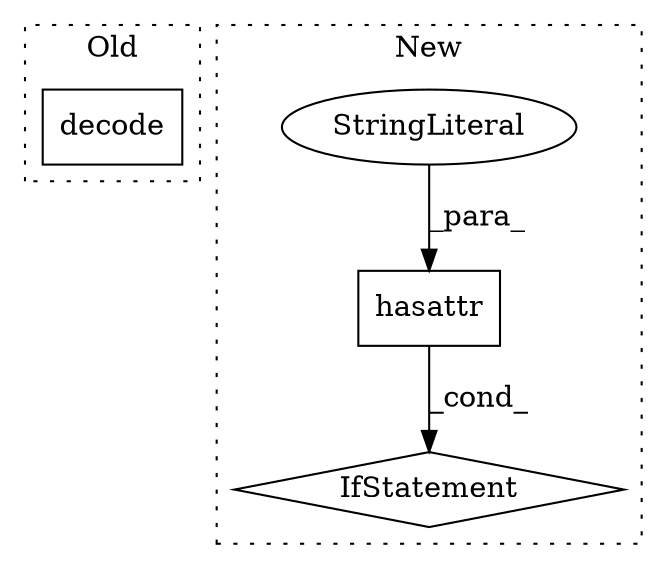 digraph G {
subgraph cluster0 {
1 [label="decode" a="32" s="23103,23116" l="7,1" shape="box"];
label = "Old";
style="dotted";
}
subgraph cluster1 {
2 [label="hasattr" a="32" s="23519,23558" l="8,1" shape="box"];
3 [label="StringLiteral" a="45" s="23550" l="8" shape="ellipse"];
4 [label="IfStatement" a="25" s="23515,23559" l="4,2" shape="diamond"];
label = "New";
style="dotted";
}
2 -> 4 [label="_cond_"];
3 -> 2 [label="_para_"];
}